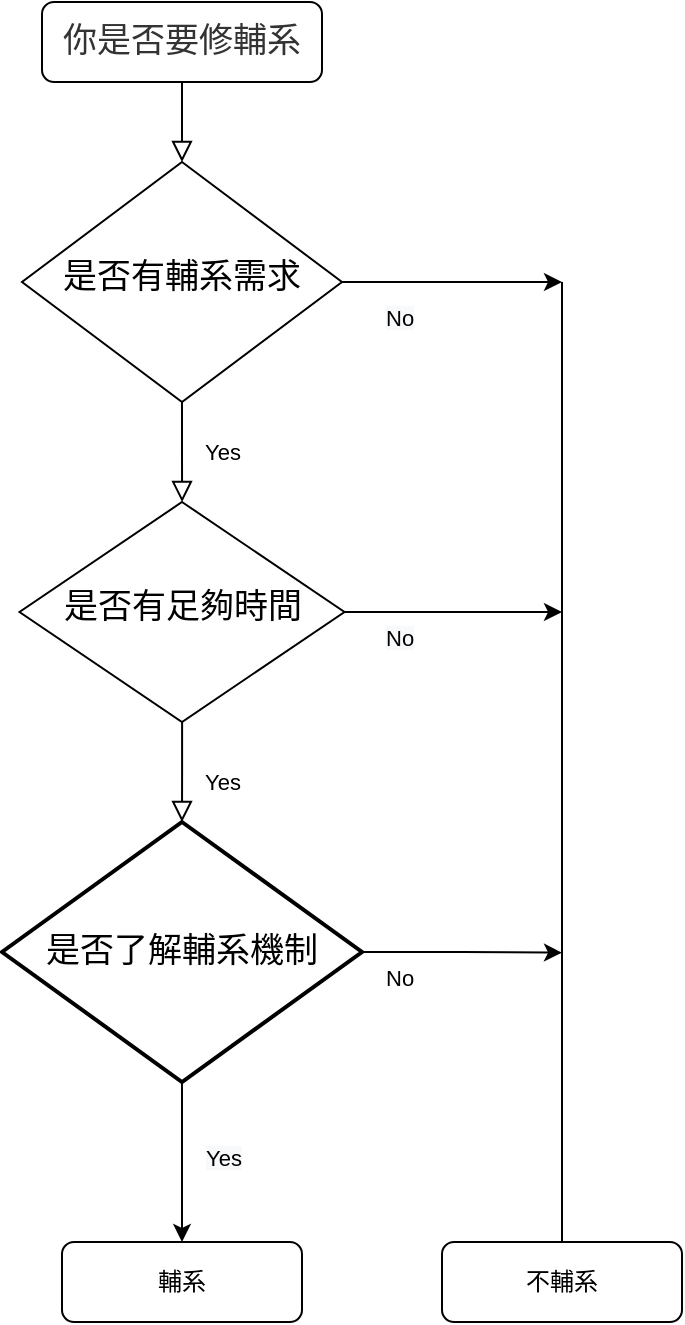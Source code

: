 <mxfile version="20.3.3" type="device"><diagram id="C5RBs43oDa-KdzZeNtuy" name="Page-1"><mxGraphModel dx="948" dy="508" grid="1" gridSize="10" guides="1" tooltips="1" connect="1" arrows="1" fold="1" page="1" pageScale="1" pageWidth="827" pageHeight="1169" math="0" shadow="0"><root><mxCell id="WIyWlLk6GJQsqaUBKTNV-0"/><mxCell id="WIyWlLk6GJQsqaUBKTNV-1" parent="WIyWlLk6GJQsqaUBKTNV-0"/><mxCell id="WIyWlLk6GJQsqaUBKTNV-2" value="" style="rounded=0;html=1;jettySize=auto;orthogonalLoop=1;fontSize=11;endArrow=block;endFill=0;endSize=8;strokeWidth=1;shadow=0;labelBackgroundColor=none;edgeStyle=orthogonalEdgeStyle;" parent="WIyWlLk6GJQsqaUBKTNV-1" source="WIyWlLk6GJQsqaUBKTNV-3" target="WIyWlLk6GJQsqaUBKTNV-6" edge="1"><mxGeometry relative="1" as="geometry"/></mxCell><mxCell id="WIyWlLk6GJQsqaUBKTNV-3" value="&lt;span style=&quot;color: rgb(51, 51, 51); font-family: 微軟正黑體, Arial, Helvetica, sans-serif; font-size: 17px; text-align: left; background-color: rgb(255, 255, 255);&quot;&gt;你是否要修輔系&lt;/span&gt;" style="rounded=1;whiteSpace=wrap;html=1;fontSize=17;glass=0;strokeWidth=1;shadow=0;" parent="WIyWlLk6GJQsqaUBKTNV-1" vertex="1"><mxGeometry x="260" y="20" width="140" height="40" as="geometry"/></mxCell><mxCell id="WIyWlLk6GJQsqaUBKTNV-4" value="Yes" style="rounded=0;html=1;jettySize=auto;orthogonalLoop=1;fontSize=11;endArrow=block;endFill=0;endSize=8;strokeWidth=1;shadow=0;labelBackgroundColor=none;edgeStyle=orthogonalEdgeStyle;" parent="WIyWlLk6GJQsqaUBKTNV-1" source="WIyWlLk6GJQsqaUBKTNV-6" target="WIyWlLk6GJQsqaUBKTNV-10" edge="1"><mxGeometry y="20" relative="1" as="geometry"><mxPoint as="offset"/></mxGeometry></mxCell><mxCell id="gRqqP_ziwUM9C40zMKt3-11" style="edgeStyle=orthogonalEdgeStyle;rounded=0;orthogonalLoop=1;jettySize=auto;html=1;strokeColor=#000000;fontSize=17;" edge="1" parent="WIyWlLk6GJQsqaUBKTNV-1" source="WIyWlLk6GJQsqaUBKTNV-6"><mxGeometry relative="1" as="geometry"><mxPoint x="520" y="160" as="targetPoint"/></mxGeometry></mxCell><mxCell id="WIyWlLk6GJQsqaUBKTNV-6" value="&lt;font style=&quot;font-size: 17px;&quot;&gt;是否有輔系需求&lt;/font&gt;" style="rhombus;whiteSpace=wrap;html=1;shadow=0;fontFamily=Helvetica;fontSize=12;align=center;strokeWidth=1;spacing=6;spacingTop=-4;" parent="WIyWlLk6GJQsqaUBKTNV-1" vertex="1"><mxGeometry x="250" y="100" width="160" height="120" as="geometry"/></mxCell><mxCell id="WIyWlLk6GJQsqaUBKTNV-8" value="Yes" style="rounded=0;html=1;jettySize=auto;orthogonalLoop=1;fontSize=11;endArrow=block;endFill=0;endSize=8;strokeWidth=1;shadow=0;labelBackgroundColor=none;edgeStyle=orthogonalEdgeStyle;" parent="WIyWlLk6GJQsqaUBKTNV-1" source="WIyWlLk6GJQsqaUBKTNV-10" edge="1"><mxGeometry x="0.203" y="20" relative="1" as="geometry"><mxPoint as="offset"/><mxPoint x="330" y="430" as="targetPoint"/></mxGeometry></mxCell><mxCell id="gRqqP_ziwUM9C40zMKt3-9" style="edgeStyle=orthogonalEdgeStyle;rounded=0;orthogonalLoop=1;jettySize=auto;html=1;fontSize=17;" edge="1" parent="WIyWlLk6GJQsqaUBKTNV-1" source="WIyWlLk6GJQsqaUBKTNV-10"><mxGeometry relative="1" as="geometry"><mxPoint x="520" y="325" as="targetPoint"/></mxGeometry></mxCell><mxCell id="WIyWlLk6GJQsqaUBKTNV-10" value="&lt;font style=&quot;font-size: 17px;&quot;&gt;是否有足夠時間&lt;/font&gt;" style="rhombus;whiteSpace=wrap;html=1;shadow=0;fontFamily=Helvetica;fontSize=12;align=center;strokeWidth=1;spacing=6;spacingTop=-4;" parent="WIyWlLk6GJQsqaUBKTNV-1" vertex="1"><mxGeometry x="248.75" y="270" width="162.5" height="110" as="geometry"/></mxCell><mxCell id="WIyWlLk6GJQsqaUBKTNV-11" value="輔系" style="rounded=1;whiteSpace=wrap;html=1;fontSize=12;glass=0;strokeWidth=1;shadow=0;" parent="WIyWlLk6GJQsqaUBKTNV-1" vertex="1"><mxGeometry x="270" y="640" width="120" height="40" as="geometry"/></mxCell><mxCell id="WIyWlLk6GJQsqaUBKTNV-12" value="不輔系" style="rounded=1;whiteSpace=wrap;html=1;fontSize=12;glass=0;strokeWidth=1;shadow=0;" parent="WIyWlLk6GJQsqaUBKTNV-1" vertex="1"><mxGeometry x="460" y="640" width="120" height="40" as="geometry"/></mxCell><mxCell id="gRqqP_ziwUM9C40zMKt3-2" style="edgeStyle=orthogonalEdgeStyle;rounded=0;orthogonalLoop=1;jettySize=auto;html=1;entryX=0.5;entryY=0;entryDx=0;entryDy=0;fontSize=17;" edge="1" parent="WIyWlLk6GJQsqaUBKTNV-1" source="gRqqP_ziwUM9C40zMKt3-1" target="WIyWlLk6GJQsqaUBKTNV-11"><mxGeometry relative="1" as="geometry"/></mxCell><mxCell id="gRqqP_ziwUM9C40zMKt3-4" style="edgeStyle=orthogonalEdgeStyle;rounded=0;orthogonalLoop=1;jettySize=auto;html=1;exitX=1;exitY=0.5;exitDx=0;exitDy=0;exitPerimeter=0;fontSize=17;" edge="1" parent="WIyWlLk6GJQsqaUBKTNV-1" source="gRqqP_ziwUM9C40zMKt3-1"><mxGeometry relative="1" as="geometry"><mxPoint x="520" y="495.333" as="targetPoint"/></mxGeometry></mxCell><mxCell id="gRqqP_ziwUM9C40zMKt3-1" value="是否了解輔系機制" style="strokeWidth=2;html=1;shape=mxgraph.flowchart.decision;whiteSpace=wrap;fontSize=17;" vertex="1" parent="WIyWlLk6GJQsqaUBKTNV-1"><mxGeometry x="240" y="430" width="180" height="130" as="geometry"/></mxCell><mxCell id="gRqqP_ziwUM9C40zMKt3-3" value="&lt;span style=&quot;color: rgb(0, 0, 0); font-family: Helvetica; font-size: 11px; font-style: normal; font-variant-ligatures: normal; font-variant-caps: normal; font-weight: 400; letter-spacing: normal; orphans: 2; text-align: center; text-indent: 0px; text-transform: none; widows: 2; word-spacing: 0px; -webkit-text-stroke-width: 0px; background-color: rgb(248, 249, 250); text-decoration-thickness: initial; text-decoration-style: initial; text-decoration-color: initial; float: none; display: inline !important;&quot;&gt;Yes&lt;/span&gt;" style="text;whiteSpace=wrap;html=1;fontSize=17;" vertex="1" parent="WIyWlLk6GJQsqaUBKTNV-1"><mxGeometry x="340" y="580" width="50" height="40" as="geometry"/></mxCell><mxCell id="gRqqP_ziwUM9C40zMKt3-6" value="&lt;div style=&quot;text-align: center;&quot;&gt;&lt;span style=&quot;background-color: initial; font-size: 11px;&quot;&gt;No&lt;/span&gt;&lt;/div&gt;" style="text;whiteSpace=wrap;html=1;fontSize=17;" vertex="1" parent="WIyWlLk6GJQsqaUBKTNV-1"><mxGeometry x="430" y="490" width="50" height="40" as="geometry"/></mxCell><mxCell id="gRqqP_ziwUM9C40zMKt3-8" value="" style="endArrow=none;html=1;rounded=0;fontSize=17;exitX=0.5;exitY=0;exitDx=0;exitDy=0;" edge="1" parent="WIyWlLk6GJQsqaUBKTNV-1" source="WIyWlLk6GJQsqaUBKTNV-12"><mxGeometry width="50" height="50" relative="1" as="geometry"><mxPoint x="520" y="330" as="sourcePoint"/><mxPoint x="520" y="160" as="targetPoint"/></mxGeometry></mxCell><mxCell id="gRqqP_ziwUM9C40zMKt3-10" value="&lt;span style=&quot;color: rgb(0, 0, 0); font-family: Helvetica; font-size: 11px; font-style: normal; font-variant-ligatures: normal; font-variant-caps: normal; font-weight: 400; letter-spacing: normal; orphans: 2; text-align: center; text-indent: 0px; text-transform: none; widows: 2; word-spacing: 0px; -webkit-text-stroke-width: 0px; background-color: rgb(248, 249, 250); text-decoration-thickness: initial; text-decoration-style: initial; text-decoration-color: initial; float: none; display: inline !important;&quot;&gt;No&lt;/span&gt;" style="text;whiteSpace=wrap;html=1;fontSize=17;" vertex="1" parent="WIyWlLk6GJQsqaUBKTNV-1"><mxGeometry x="430" y="320" width="50" height="40" as="geometry"/></mxCell><mxCell id="gRqqP_ziwUM9C40zMKt3-12" value="&lt;span style=&quot;color: rgb(0, 0, 0); font-family: Helvetica; font-size: 11px; font-style: normal; font-variant-ligatures: normal; font-variant-caps: normal; font-weight: 400; letter-spacing: normal; orphans: 2; text-align: center; text-indent: 0px; text-transform: none; widows: 2; word-spacing: 0px; -webkit-text-stroke-width: 0px; background-color: rgb(248, 249, 250); text-decoration-thickness: initial; text-decoration-style: initial; text-decoration-color: initial; float: none; display: inline !important;&quot;&gt;No&lt;/span&gt;" style="text;whiteSpace=wrap;html=1;fontSize=17;" vertex="1" parent="WIyWlLk6GJQsqaUBKTNV-1"><mxGeometry x="430" y="160" width="50" height="40" as="geometry"/></mxCell></root></mxGraphModel></diagram></mxfile>
